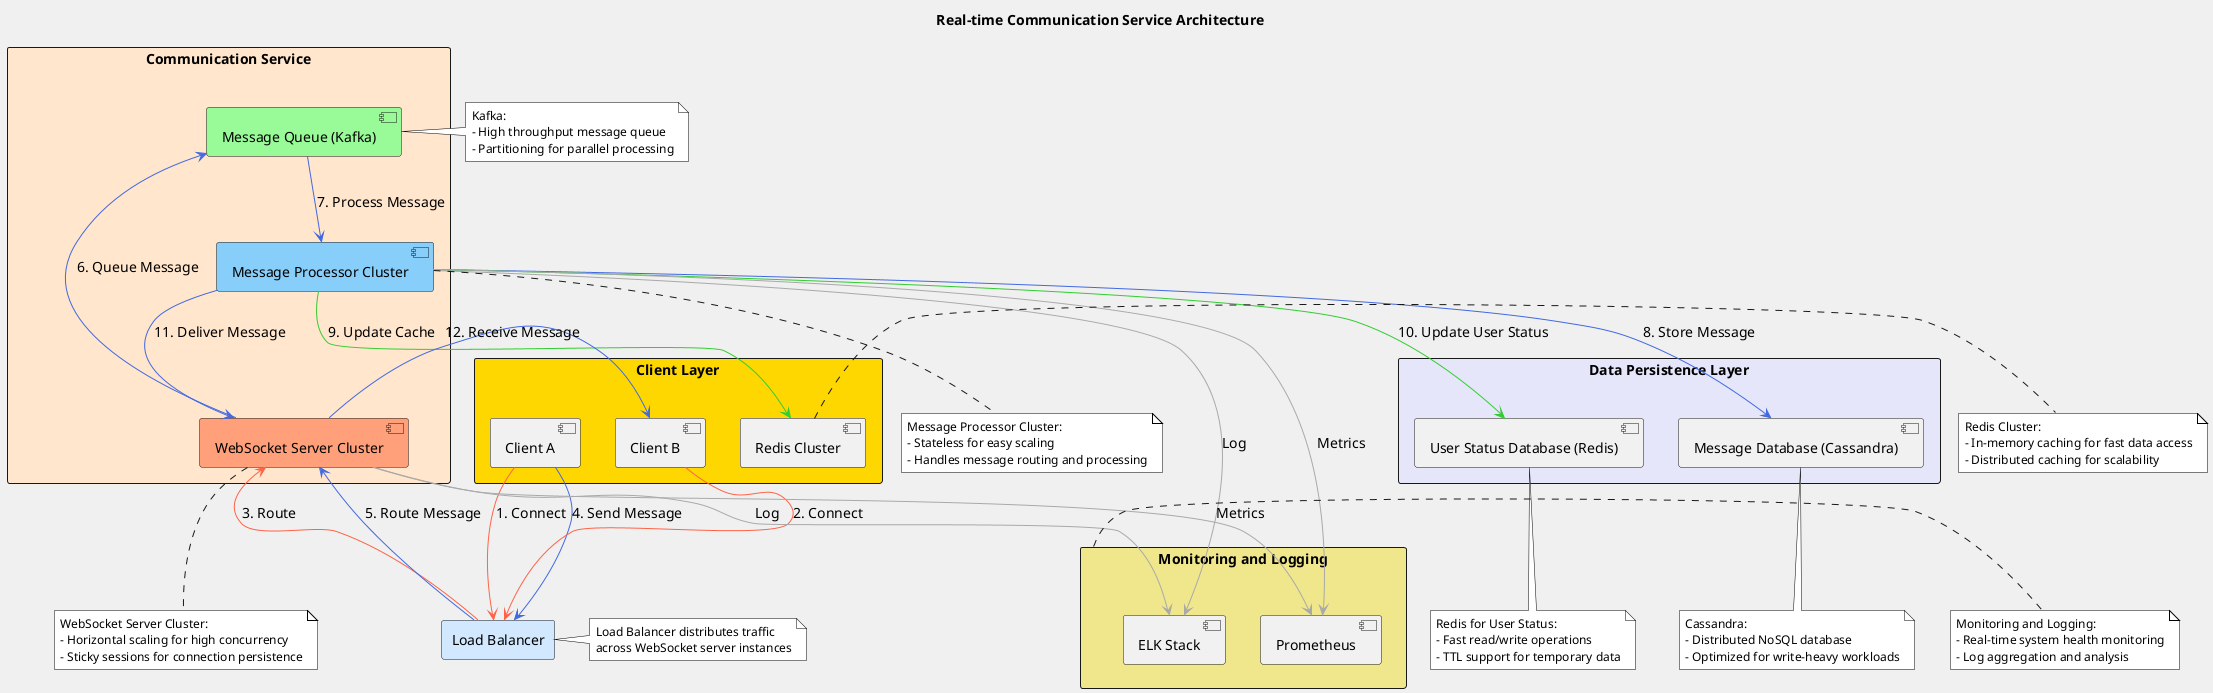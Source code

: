 @startuml

!pragma layout dot
skinparam backgroundColor #F0F0F0
skinparam defaultFontName Arial
skinparam defaultFontSize 14
skinparam note {
    BackgroundColor #FFFFFF
    BorderColor #000000
    FontSize 12
}

allowmixing

title Real-time Communication Service Architecture

rectangle "Client Layer" as CL #E6F3FF {
    component "Client A" as ClientA
    component "Client B" as ClientB
}

rectangle "Load Balancer" as LB #D1E8FF

rectangle "Communication Service" as CS #FFE6CC {
    component "WebSocket Server Cluster" as WSS #FFA07A
    component "Message Queue (Kafka)" as MQ #98FB98
    component "Message Processor Cluster" as MP #87CEFA
}

rectangle "Caching Layer" as CL #FFD700 {
    component "Redis Cluster" as RC
}

rectangle "Data Persistence Layer" as DPS #E6E6FA {
    component "Message Database (Cassandra)" as MD
    component "User Status Database (Redis)" as USD
}

rectangle "Monitoring and Logging" as ML #F0E68C {
    component "ELK Stack" as ELK
    component "Prometheus" as Prom
}

ClientA -[#FF6347]-> LB : "1. Connect"
ClientB -[#FF6347]-> LB : "2. Connect"
LB -[#FF6347]-> WSS : "3. Route"
ClientA -[#4169E1]-> LB : "4. Send Message"
LB -[#4169E1]-> WSS : "5. Route Message"
WSS -[#4169E1]-> MQ : "6. Queue Message"
MQ -[#4169E1]-> MP : "7. Process Message"
MP -[#4169E1]-> MD : "8. Store Message"
MP -[#32CD32]-> RC : "9. Update Cache"
MP -[#32CD32]-> USD : "10. Update User Status"
MP -[#4169E1]-> WSS : "11. Deliver Message"
WSS -[#4169E1]-> ClientB : "12. Receive Message"

WSS -[#A9A9A9]-> ELK : "Log"
MP -[#A9A9A9]-> ELK : "Log"
WSS -[#A9A9A9]-> Prom : "Metrics"
MP -[#A9A9A9]-> Prom : "Metrics"

note right of LB
  Load Balancer distributes traffic
  across WebSocket server instances
end note

note bottom of WSS
  WebSocket Server Cluster:
  - Horizontal scaling for high concurrency
  - Sticky sessions for connection persistence
end note

note right of MQ
  Kafka:
  - High throughput message queue
  - Partitioning for parallel processing
end note

note bottom of MP
  Message Processor Cluster:
  - Stateless for easy scaling
  - Handles message routing and processing
end note

note right of RC
  Redis Cluster:
  - In-memory caching for fast data access
  - Distributed caching for scalability
end note

note bottom of MD
  Cassandra:
  - Distributed NoSQL database
  - Optimized for write-heavy workloads
end note

note bottom of USD
  Redis for User Status:
  - Fast read/write operations
  - TTL support for temporary data
end note

note right of ML
  Monitoring and Logging:
  - Real-time system health monitoring
  - Log aggregation and analysis
end note

@enduml
